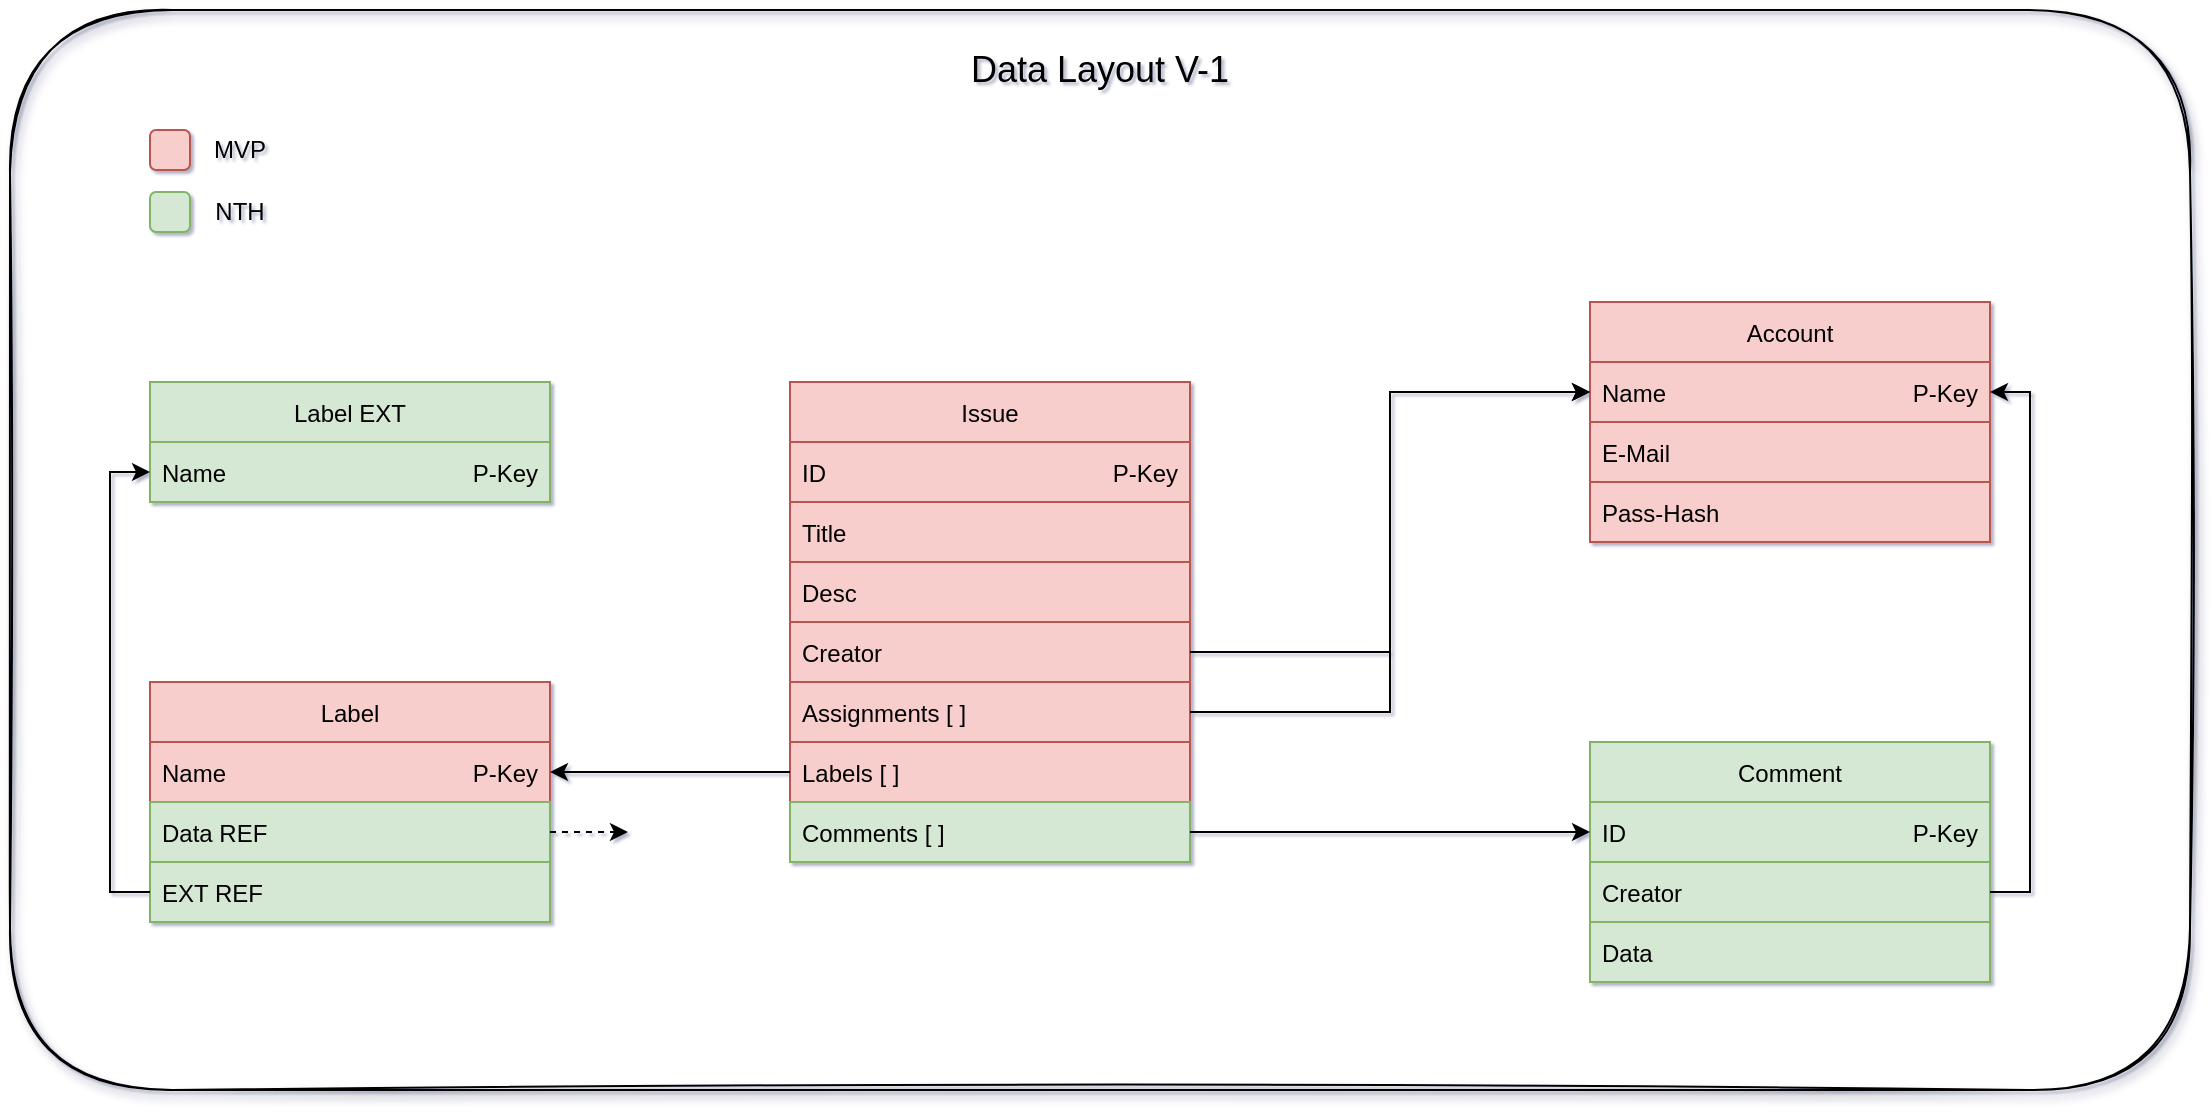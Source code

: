 <mxfile version="20.3.0" type="device"><diagram id="ikag5fUbpsoQiSQibrZU" name="Seite-1"><mxGraphModel dx="2212" dy="1192" grid="1" gridSize="10" guides="1" tooltips="1" connect="1" arrows="1" fold="1" page="0" pageScale="1" pageWidth="827" pageHeight="1169" math="0" shadow="1"><root><mxCell id="0"/><mxCell id="1" parent="0"/><mxCell id="mYfxxWCHPtXtUZ4lxoGE-47" value="" style="rounded=1;whiteSpace=wrap;html=1;hachureGap=4;fontFamily=Architects Daughter;fontSource=https%3A%2F%2Ffonts.googleapis.com%2Fcss%3Ffamily%3DArchitects%2BDaughter;fontSize=20;glass=0;sketch=1;shadow=1;fillColor=none;movable=0;resizable=1;pointerEvents=0;" parent="1" vertex="1"><mxGeometry x="-310" y="-20" width="1090" height="540" as="geometry"/></mxCell><mxCell id="mYfxxWCHPtXtUZ4lxoGE-2" value="Account" style="swimlane;fontStyle=0;childLayout=stackLayout;horizontal=1;startSize=30;horizontalStack=0;resizeParent=1;resizeParentMax=0;resizeLast=0;collapsible=1;marginBottom=0;swimlaneFillColor=default;fillColor=#f8cecc;strokeColor=#b85450;" parent="1" vertex="1"><mxGeometry x="480" y="126" width="200" height="120" as="geometry"/></mxCell><mxCell id="mYfxxWCHPtXtUZ4lxoGE-3" value="Name                                     P-Key" style="text;strokeColor=#b85450;fillColor=#f8cecc;align=left;verticalAlign=middle;spacingLeft=4;spacingRight=4;overflow=hidden;points=[[0,0.5],[1,0.5]];portConstraint=eastwest;rotatable=0;" parent="mYfxxWCHPtXtUZ4lxoGE-2" vertex="1"><mxGeometry y="30" width="200" height="30" as="geometry"/></mxCell><mxCell id="mYfxxWCHPtXtUZ4lxoGE-4" value="E-Mail" style="text;strokeColor=#b85450;fillColor=#f8cecc;align=left;verticalAlign=middle;spacingLeft=4;spacingRight=4;overflow=hidden;points=[[0,0.5],[1,0.5]];portConstraint=eastwest;rotatable=0;" parent="mYfxxWCHPtXtUZ4lxoGE-2" vertex="1"><mxGeometry y="60" width="200" height="30" as="geometry"/></mxCell><mxCell id="mYfxxWCHPtXtUZ4lxoGE-5" value="Pass-Hash" style="text;strokeColor=#b85450;fillColor=#f8cecc;align=left;verticalAlign=middle;spacingLeft=4;spacingRight=4;overflow=hidden;points=[[0,0.5],[1,0.5]];portConstraint=eastwest;rotatable=0;" parent="mYfxxWCHPtXtUZ4lxoGE-2" vertex="1"><mxGeometry y="90" width="200" height="30" as="geometry"/></mxCell><mxCell id="mYfxxWCHPtXtUZ4lxoGE-10" value="Issue" style="swimlane;fontStyle=0;childLayout=stackLayout;horizontal=1;startSize=30;horizontalStack=0;resizeParent=1;resizeParentMax=0;resizeLast=0;collapsible=1;marginBottom=0;swimlaneFillColor=default;fillColor=#f8cecc;strokeColor=#b85450;" parent="1" vertex="1"><mxGeometry x="80" y="166" width="200" height="240" as="geometry"/></mxCell><mxCell id="mYfxxWCHPtXtUZ4lxoGE-11" value="ID                                           P-Key" style="text;strokeColor=#b85450;fillColor=#f8cecc;align=left;verticalAlign=middle;spacingLeft=4;spacingRight=4;overflow=hidden;points=[[0,0.5],[1,0.5]];portConstraint=eastwest;rotatable=0;" parent="mYfxxWCHPtXtUZ4lxoGE-10" vertex="1"><mxGeometry y="30" width="200" height="30" as="geometry"/></mxCell><mxCell id="mYfxxWCHPtXtUZ4lxoGE-12" value="Title" style="text;strokeColor=#b85450;fillColor=#f8cecc;align=left;verticalAlign=middle;spacingLeft=4;spacingRight=4;overflow=hidden;points=[[0,0.5],[1,0.5]];portConstraint=eastwest;rotatable=0;" parent="mYfxxWCHPtXtUZ4lxoGE-10" vertex="1"><mxGeometry y="60" width="200" height="30" as="geometry"/></mxCell><mxCell id="mYfxxWCHPtXtUZ4lxoGE-13" value="Desc" style="text;strokeColor=#b85450;fillColor=#f8cecc;align=left;verticalAlign=middle;spacingLeft=4;spacingRight=4;overflow=hidden;points=[[0,0.5],[1,0.5]];portConstraint=eastwest;rotatable=0;" parent="mYfxxWCHPtXtUZ4lxoGE-10" vertex="1"><mxGeometry y="90" width="200" height="30" as="geometry"/></mxCell><mxCell id="mYfxxWCHPtXtUZ4lxoGE-15" value="Creator" style="text;strokeColor=#b85450;fillColor=#f8cecc;align=left;verticalAlign=middle;spacingLeft=4;spacingRight=4;overflow=hidden;points=[[0,0.5],[1,0.5]];portConstraint=eastwest;rotatable=0;" parent="mYfxxWCHPtXtUZ4lxoGE-10" vertex="1"><mxGeometry y="120" width="200" height="30" as="geometry"/></mxCell><mxCell id="mYfxxWCHPtXtUZ4lxoGE-16" value="Assignments [ ]" style="text;strokeColor=#b85450;fillColor=#f8cecc;align=left;verticalAlign=middle;spacingLeft=4;spacingRight=4;overflow=hidden;points=[[0,0.5],[1,0.5]];portConstraint=eastwest;rotatable=0;" parent="mYfxxWCHPtXtUZ4lxoGE-10" vertex="1"><mxGeometry y="150" width="200" height="30" as="geometry"/></mxCell><mxCell id="mYfxxWCHPtXtUZ4lxoGE-14" value="Labels [ ]" style="text;strokeColor=#b85450;fillColor=#f8cecc;align=left;verticalAlign=middle;spacingLeft=4;spacingRight=4;overflow=hidden;points=[[0,0.5],[1,0.5]];portConstraint=eastwest;rotatable=0;" parent="mYfxxWCHPtXtUZ4lxoGE-10" vertex="1"><mxGeometry y="180" width="200" height="30" as="geometry"/></mxCell><mxCell id="mYfxxWCHPtXtUZ4lxoGE-42" value="Comments [ ]" style="text;strokeColor=#82b366;fillColor=#d5e8d4;align=left;verticalAlign=middle;spacingLeft=4;spacingRight=4;overflow=hidden;points=[[0,0.5],[1,0.5]];portConstraint=eastwest;rotatable=0;" parent="mYfxxWCHPtXtUZ4lxoGE-10" vertex="1"><mxGeometry y="210" width="200" height="30" as="geometry"/></mxCell><mxCell id="mYfxxWCHPtXtUZ4lxoGE-17" value="Label" style="swimlane;fontStyle=0;childLayout=stackLayout;horizontal=1;startSize=30;horizontalStack=0;resizeParent=1;resizeParentMax=0;resizeLast=0;collapsible=1;marginBottom=0;swimlaneFillColor=default;fillColor=#f8cecc;strokeColor=#b85450;" parent="1" vertex="1"><mxGeometry x="-240" y="316" width="200" height="120" as="geometry"/></mxCell><mxCell id="mYfxxWCHPtXtUZ4lxoGE-18" value="Name                                     P-Key" style="text;strokeColor=#b85450;fillColor=#f8cecc;align=left;verticalAlign=middle;spacingLeft=4;spacingRight=4;overflow=hidden;points=[[0,0.5],[1,0.5]];portConstraint=eastwest;rotatable=0;" parent="mYfxxWCHPtXtUZ4lxoGE-17" vertex="1"><mxGeometry y="30" width="200" height="30" as="geometry"/></mxCell><mxCell id="mYfxxWCHPtXtUZ4lxoGE-49" value="Data REF" style="text;strokeColor=#82b366;fillColor=#d5e8d4;align=left;verticalAlign=middle;spacingLeft=4;spacingRight=4;overflow=hidden;points=[[0,0.5],[1,0.5]];portConstraint=eastwest;rotatable=0;" parent="mYfxxWCHPtXtUZ4lxoGE-17" vertex="1"><mxGeometry y="60" width="200" height="30" as="geometry"/></mxCell><mxCell id="mYfxxWCHPtXtUZ4lxoGE-19" value="EXT REF" style="text;strokeColor=#82b366;fillColor=#d5e8d4;align=left;verticalAlign=middle;spacingLeft=4;spacingRight=4;overflow=hidden;points=[[0,0.5],[1,0.5]];portConstraint=eastwest;rotatable=0;" parent="mYfxxWCHPtXtUZ4lxoGE-17" vertex="1"><mxGeometry y="90" width="200" height="30" as="geometry"/></mxCell><mxCell id="mYfxxWCHPtXtUZ4lxoGE-23" style="edgeStyle=orthogonalEdgeStyle;rounded=0;orthogonalLoop=1;jettySize=auto;html=1;exitX=0;exitY=0.5;exitDx=0;exitDy=0;entryX=1;entryY=0.5;entryDx=0;entryDy=0;" parent="1" source="mYfxxWCHPtXtUZ4lxoGE-14" target="mYfxxWCHPtXtUZ4lxoGE-18" edge="1"><mxGeometry relative="1" as="geometry"/></mxCell><mxCell id="mYfxxWCHPtXtUZ4lxoGE-24" style="edgeStyle=orthogonalEdgeStyle;rounded=0;orthogonalLoop=1;jettySize=auto;html=1;exitX=1;exitY=0.5;exitDx=0;exitDy=0;entryX=0;entryY=0.5;entryDx=0;entryDy=0;" parent="1" source="mYfxxWCHPtXtUZ4lxoGE-15" target="mYfxxWCHPtXtUZ4lxoGE-3" edge="1"><mxGeometry relative="1" as="geometry"/></mxCell><mxCell id="mYfxxWCHPtXtUZ4lxoGE-25" style="edgeStyle=orthogonalEdgeStyle;rounded=0;orthogonalLoop=1;jettySize=auto;html=1;exitX=1;exitY=0.5;exitDx=0;exitDy=0;entryX=0;entryY=0.5;entryDx=0;entryDy=0;" parent="1" source="mYfxxWCHPtXtUZ4lxoGE-16" target="mYfxxWCHPtXtUZ4lxoGE-3" edge="1"><mxGeometry relative="1" as="geometry"/></mxCell><mxCell id="mYfxxWCHPtXtUZ4lxoGE-26" value="Label EXT" style="swimlane;fontStyle=0;childLayout=stackLayout;horizontal=1;startSize=30;horizontalStack=0;resizeParent=1;resizeParentMax=0;resizeLast=0;collapsible=1;marginBottom=0;swimlaneFillColor=default;fillColor=#d5e8d4;strokeColor=#82b366;" parent="1" vertex="1"><mxGeometry x="-240" y="166" width="200" height="60" as="geometry"/></mxCell><mxCell id="mYfxxWCHPtXtUZ4lxoGE-27" value="Name                                     P-Key" style="text;strokeColor=#82b366;fillColor=#d5e8d4;align=left;verticalAlign=middle;spacingLeft=4;spacingRight=4;overflow=hidden;points=[[0,0.5],[1,0.5]];portConstraint=eastwest;rotatable=0;" parent="mYfxxWCHPtXtUZ4lxoGE-26" vertex="1"><mxGeometry y="30" width="200" height="30" as="geometry"/></mxCell><mxCell id="mYfxxWCHPtXtUZ4lxoGE-29" style="edgeStyle=orthogonalEdgeStyle;rounded=0;orthogonalLoop=1;jettySize=auto;html=1;exitX=0;exitY=0.5;exitDx=0;exitDy=0;entryX=0;entryY=0.5;entryDx=0;entryDy=0;" parent="1" source="mYfxxWCHPtXtUZ4lxoGE-19" target="mYfxxWCHPtXtUZ4lxoGE-27" edge="1"><mxGeometry relative="1" as="geometry"/></mxCell><mxCell id="mYfxxWCHPtXtUZ4lxoGE-34" value="Comment" style="swimlane;fontStyle=0;childLayout=stackLayout;horizontal=1;startSize=30;horizontalStack=0;resizeParent=1;resizeParentMax=0;resizeLast=0;collapsible=1;marginBottom=0;swimlaneFillColor=default;fillColor=#d5e8d4;strokeColor=#82b366;" parent="1" vertex="1"><mxGeometry x="480" y="346" width="200" height="120" as="geometry"/></mxCell><mxCell id="mYfxxWCHPtXtUZ4lxoGE-35" value="ID                                           P-Key" style="text;strokeColor=#82b366;fillColor=#d5e8d4;align=left;verticalAlign=middle;spacingLeft=4;spacingRight=4;overflow=hidden;points=[[0,0.5],[1,0.5]];portConstraint=eastwest;rotatable=0;" parent="mYfxxWCHPtXtUZ4lxoGE-34" vertex="1"><mxGeometry y="30" width="200" height="30" as="geometry"/></mxCell><mxCell id="mYfxxWCHPtXtUZ4lxoGE-36" value="Creator" style="text;strokeColor=#82b366;fillColor=#d5e8d4;align=left;verticalAlign=middle;spacingLeft=4;spacingRight=4;overflow=hidden;points=[[0,0.5],[1,0.5]];portConstraint=eastwest;rotatable=0;" parent="mYfxxWCHPtXtUZ4lxoGE-34" vertex="1"><mxGeometry y="60" width="200" height="30" as="geometry"/></mxCell><mxCell id="mYfxxWCHPtXtUZ4lxoGE-37" value="Data" style="text;strokeColor=#82b366;fillColor=#d5e8d4;align=left;verticalAlign=middle;spacingLeft=4;spacingRight=4;overflow=hidden;points=[[0,0.5],[1,0.5]];portConstraint=eastwest;rotatable=0;" parent="mYfxxWCHPtXtUZ4lxoGE-34" vertex="1"><mxGeometry y="90" width="200" height="30" as="geometry"/></mxCell><mxCell id="mYfxxWCHPtXtUZ4lxoGE-38" value="" style="rounded=1;whiteSpace=wrap;html=1;strokeColor=#b85450;fillColor=#f8cecc;" parent="1" vertex="1"><mxGeometry x="-240" y="40" width="20" height="20" as="geometry"/></mxCell><mxCell id="mYfxxWCHPtXtUZ4lxoGE-39" value="MVP" style="text;html=1;strokeColor=none;fillColor=none;align=center;verticalAlign=middle;whiteSpace=wrap;rounded=0;" parent="1" vertex="1"><mxGeometry x="-220" y="40" width="50" height="20" as="geometry"/></mxCell><mxCell id="mYfxxWCHPtXtUZ4lxoGE-40" value="" style="rounded=1;whiteSpace=wrap;html=1;strokeColor=#82b366;fillColor=#d5e8d4;" parent="1" vertex="1"><mxGeometry x="-240" y="71" width="20" height="20" as="geometry"/></mxCell><mxCell id="mYfxxWCHPtXtUZ4lxoGE-41" value="NTH" style="text;html=1;strokeColor=none;fillColor=none;align=center;verticalAlign=middle;whiteSpace=wrap;rounded=0;" parent="1" vertex="1"><mxGeometry x="-220" y="71" width="50" height="20" as="geometry"/></mxCell><mxCell id="mYfxxWCHPtXtUZ4lxoGE-43" style="edgeStyle=orthogonalEdgeStyle;rounded=0;orthogonalLoop=1;jettySize=auto;html=1;exitX=1;exitY=0.5;exitDx=0;exitDy=0;entryX=0;entryY=0.5;entryDx=0;entryDy=0;" parent="1" source="mYfxxWCHPtXtUZ4lxoGE-42" target="mYfxxWCHPtXtUZ4lxoGE-35" edge="1"><mxGeometry relative="1" as="geometry"/></mxCell><mxCell id="mYfxxWCHPtXtUZ4lxoGE-44" style="edgeStyle=orthogonalEdgeStyle;rounded=0;orthogonalLoop=1;jettySize=auto;html=1;exitX=1;exitY=0.5;exitDx=0;exitDy=0;entryX=1;entryY=0.5;entryDx=0;entryDy=0;" parent="1" source="mYfxxWCHPtXtUZ4lxoGE-36" target="mYfxxWCHPtXtUZ4lxoGE-3" edge="1"><mxGeometry relative="1" as="geometry"/></mxCell><mxCell id="mYfxxWCHPtXtUZ4lxoGE-45" value="Data Layout V-1" style="text;html=1;strokeColor=none;fillColor=none;align=center;verticalAlign=middle;whiteSpace=wrap;rounded=0;fontSize=18;" parent="1" vertex="1"><mxGeometry x="-310" y="-20" width="1090" height="60" as="geometry"/></mxCell><mxCell id="mYfxxWCHPtXtUZ4lxoGE-51" style="edgeStyle=orthogonalEdgeStyle;rounded=0;orthogonalLoop=1;jettySize=auto;html=1;exitX=1;exitY=0.5;exitDx=0;exitDy=0;dashed=1;" parent="1" source="mYfxxWCHPtXtUZ4lxoGE-49" edge="1"><mxGeometry relative="1" as="geometry"><mxPoint x="90" y="371" as="sourcePoint"/><mxPoint x="-1" y="391" as="targetPoint"/></mxGeometry></mxCell></root></mxGraphModel></diagram></mxfile>